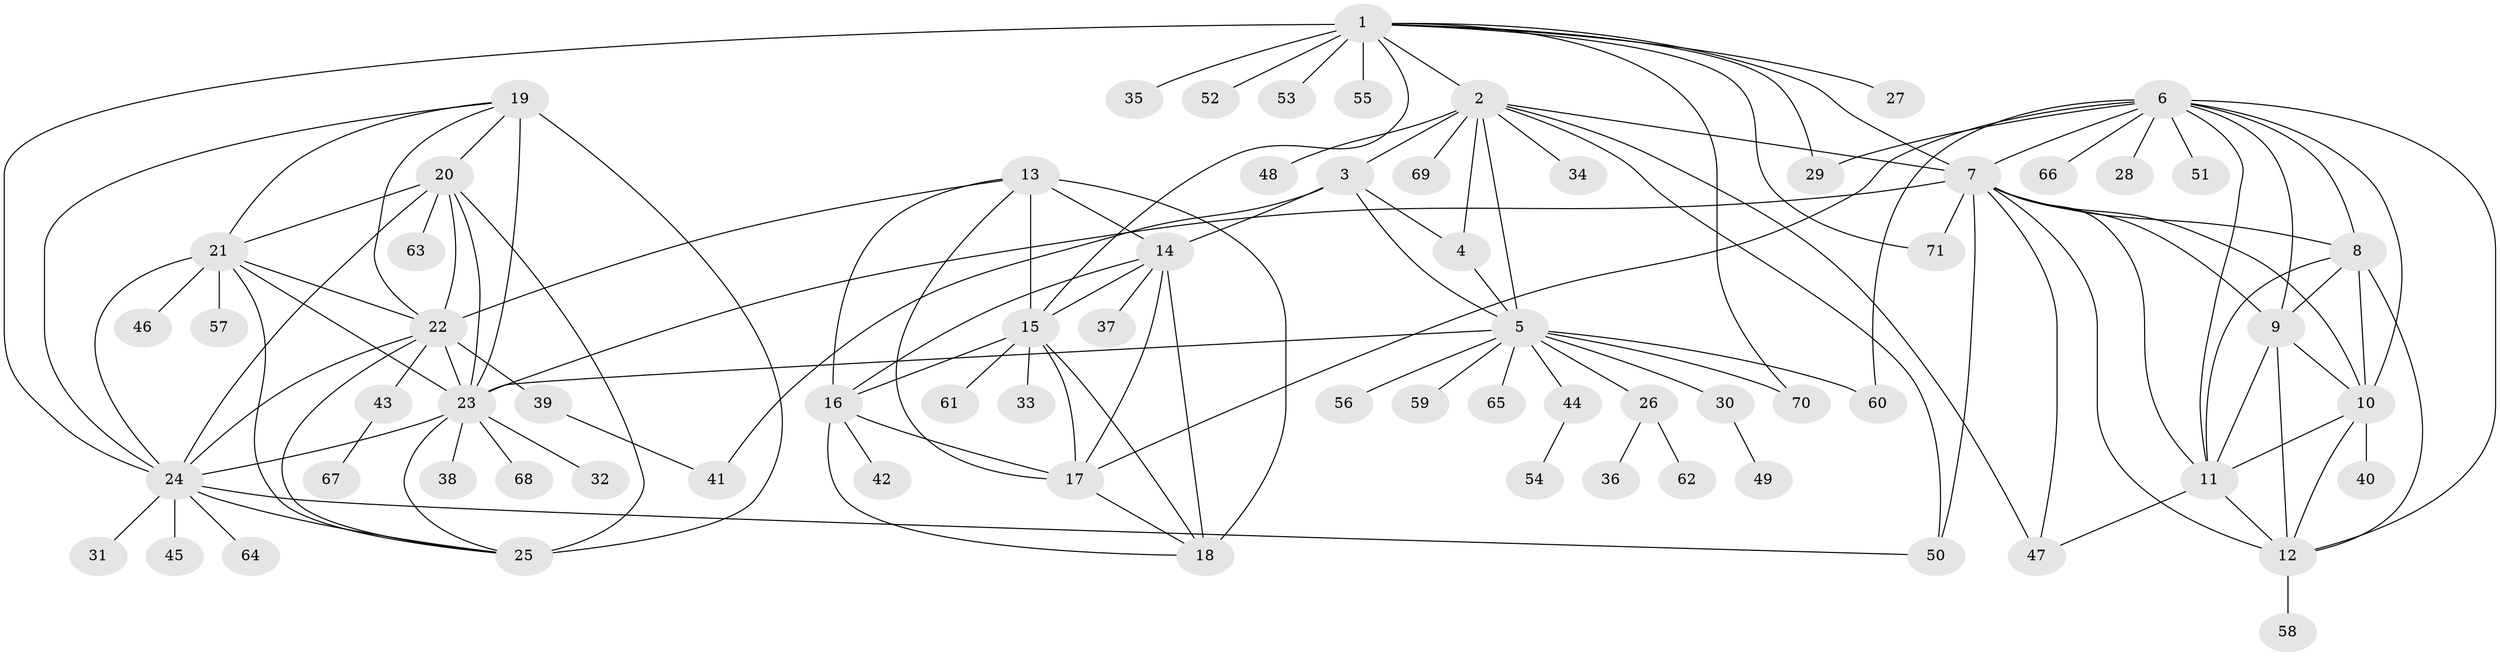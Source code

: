 // original degree distribution, {8: 0.07801418439716312, 10: 0.03546099290780142, 12: 0.03546099290780142, 6: 0.014184397163120567, 16: 0.0070921985815602835, 13: 0.014184397163120567, 7: 0.028368794326241134, 9: 0.028368794326241134, 11: 0.0070921985815602835, 1: 0.6028368794326241, 4: 0.0070921985815602835, 3: 0.028368794326241134, 2: 0.11347517730496454}
// Generated by graph-tools (version 1.1) at 2025/52/03/04/25 22:52:25]
// undirected, 71 vertices, 128 edges
graph export_dot {
  node [color=gray90,style=filled];
  1;
  2;
  3;
  4;
  5;
  6;
  7;
  8;
  9;
  10;
  11;
  12;
  13;
  14;
  15;
  16;
  17;
  18;
  19;
  20;
  21;
  22;
  23;
  24;
  25;
  26;
  27;
  28;
  29;
  30;
  31;
  32;
  33;
  34;
  35;
  36;
  37;
  38;
  39;
  40;
  41;
  42;
  43;
  44;
  45;
  46;
  47;
  48;
  49;
  50;
  51;
  52;
  53;
  54;
  55;
  56;
  57;
  58;
  59;
  60;
  61;
  62;
  63;
  64;
  65;
  66;
  67;
  68;
  69;
  70;
  71;
  1 -- 2 [weight=1.0];
  1 -- 7 [weight=1.0];
  1 -- 15 [weight=1.0];
  1 -- 24 [weight=1.0];
  1 -- 27 [weight=1.0];
  1 -- 29 [weight=1.0];
  1 -- 35 [weight=4.0];
  1 -- 52 [weight=1.0];
  1 -- 53 [weight=2.0];
  1 -- 55 [weight=2.0];
  1 -- 70 [weight=2.0];
  1 -- 71 [weight=1.0];
  2 -- 3 [weight=4.0];
  2 -- 4 [weight=5.0];
  2 -- 5 [weight=4.0];
  2 -- 7 [weight=1.0];
  2 -- 34 [weight=1.0];
  2 -- 47 [weight=2.0];
  2 -- 48 [weight=1.0];
  2 -- 50 [weight=1.0];
  2 -- 69 [weight=1.0];
  3 -- 4 [weight=1.0];
  3 -- 5 [weight=1.0];
  3 -- 14 [weight=1.0];
  3 -- 41 [weight=4.0];
  4 -- 5 [weight=1.0];
  5 -- 23 [weight=1.0];
  5 -- 26 [weight=1.0];
  5 -- 30 [weight=1.0];
  5 -- 44 [weight=1.0];
  5 -- 56 [weight=1.0];
  5 -- 59 [weight=1.0];
  5 -- 60 [weight=1.0];
  5 -- 65 [weight=1.0];
  5 -- 70 [weight=1.0];
  6 -- 7 [weight=1.0];
  6 -- 8 [weight=1.0];
  6 -- 9 [weight=1.0];
  6 -- 10 [weight=1.0];
  6 -- 11 [weight=1.0];
  6 -- 12 [weight=1.0];
  6 -- 17 [weight=1.0];
  6 -- 28 [weight=1.0];
  6 -- 29 [weight=1.0];
  6 -- 51 [weight=1.0];
  6 -- 60 [weight=1.0];
  6 -- 66 [weight=1.0];
  7 -- 8 [weight=1.0];
  7 -- 9 [weight=1.0];
  7 -- 10 [weight=1.0];
  7 -- 11 [weight=1.0];
  7 -- 12 [weight=1.0];
  7 -- 23 [weight=1.0];
  7 -- 47 [weight=1.0];
  7 -- 50 [weight=1.0];
  7 -- 71 [weight=1.0];
  8 -- 9 [weight=1.0];
  8 -- 10 [weight=1.0];
  8 -- 11 [weight=2.0];
  8 -- 12 [weight=1.0];
  9 -- 10 [weight=1.0];
  9 -- 11 [weight=1.0];
  9 -- 12 [weight=1.0];
  10 -- 11 [weight=1.0];
  10 -- 12 [weight=1.0];
  10 -- 40 [weight=3.0];
  11 -- 12 [weight=1.0];
  11 -- 47 [weight=1.0];
  12 -- 58 [weight=3.0];
  13 -- 14 [weight=2.0];
  13 -- 15 [weight=1.0];
  13 -- 16 [weight=1.0];
  13 -- 17 [weight=1.0];
  13 -- 18 [weight=1.0];
  13 -- 22 [weight=1.0];
  14 -- 15 [weight=2.0];
  14 -- 16 [weight=2.0];
  14 -- 17 [weight=2.0];
  14 -- 18 [weight=4.0];
  14 -- 37 [weight=1.0];
  15 -- 16 [weight=1.0];
  15 -- 17 [weight=1.0];
  15 -- 18 [weight=1.0];
  15 -- 33 [weight=1.0];
  15 -- 61 [weight=1.0];
  16 -- 17 [weight=1.0];
  16 -- 18 [weight=1.0];
  16 -- 42 [weight=2.0];
  17 -- 18 [weight=1.0];
  19 -- 20 [weight=1.0];
  19 -- 21 [weight=1.0];
  19 -- 22 [weight=1.0];
  19 -- 23 [weight=1.0];
  19 -- 24 [weight=1.0];
  19 -- 25 [weight=3.0];
  20 -- 21 [weight=1.0];
  20 -- 22 [weight=1.0];
  20 -- 23 [weight=1.0];
  20 -- 24 [weight=1.0];
  20 -- 25 [weight=1.0];
  20 -- 63 [weight=2.0];
  21 -- 22 [weight=1.0];
  21 -- 23 [weight=1.0];
  21 -- 24 [weight=1.0];
  21 -- 25 [weight=1.0];
  21 -- 46 [weight=1.0];
  21 -- 57 [weight=4.0];
  22 -- 23 [weight=1.0];
  22 -- 24 [weight=1.0];
  22 -- 25 [weight=1.0];
  22 -- 39 [weight=2.0];
  22 -- 43 [weight=1.0];
  23 -- 24 [weight=1.0];
  23 -- 25 [weight=1.0];
  23 -- 32 [weight=1.0];
  23 -- 38 [weight=1.0];
  23 -- 68 [weight=1.0];
  24 -- 25 [weight=1.0];
  24 -- 31 [weight=1.0];
  24 -- 45 [weight=1.0];
  24 -- 50 [weight=1.0];
  24 -- 64 [weight=1.0];
  26 -- 36 [weight=1.0];
  26 -- 62 [weight=1.0];
  30 -- 49 [weight=1.0];
  39 -- 41 [weight=1.0];
  43 -- 67 [weight=1.0];
  44 -- 54 [weight=1.0];
}
